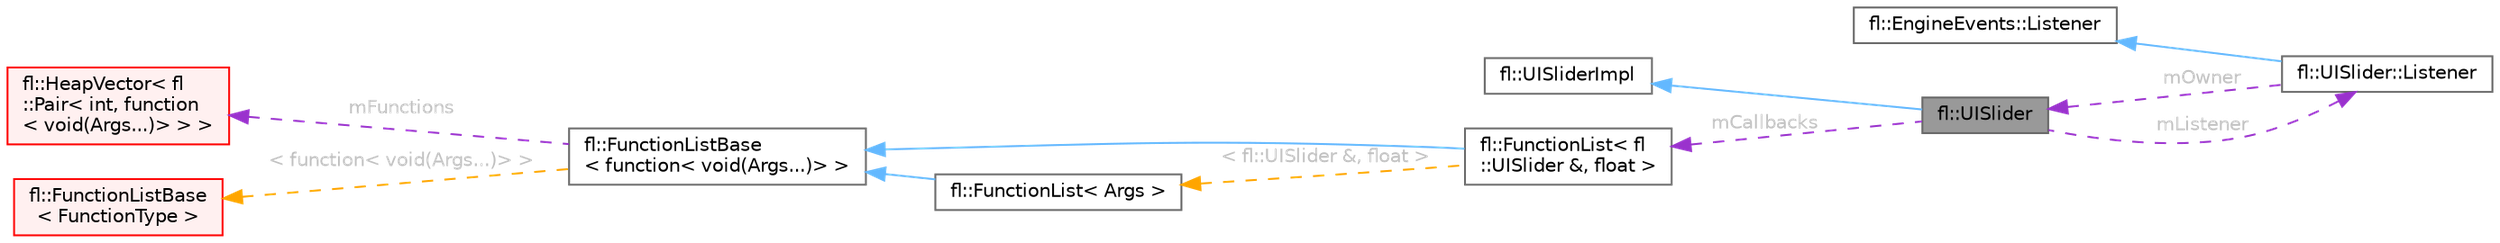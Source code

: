 digraph "fl::UISlider"
{
 // INTERACTIVE_SVG=YES
 // LATEX_PDF_SIZE
  bgcolor="transparent";
  edge [fontname=Helvetica,fontsize=10,labelfontname=Helvetica,labelfontsize=10];
  node [fontname=Helvetica,fontsize=10,shape=box,height=0.2,width=0.4];
  rankdir="LR";
  Node1 [id="Node000001",label="fl::UISlider",height=0.2,width=0.4,color="gray40", fillcolor="grey60", style="filled", fontcolor="black",tooltip=" "];
  Node2 -> Node1 [id="edge1_Node000001_Node000002",dir="back",color="steelblue1",style="solid",tooltip=" "];
  Node2 [id="Node000002",label="fl::UISliderImpl",height=0.2,width=0.4,color="gray40", fillcolor="white", style="filled",URL="$df/d67/classfl_1_1_u_i_slider_impl.html",tooltip=" "];
  Node3 -> Node1 [id="edge2_Node000001_Node000003",dir="back",color="darkorchid3",style="dashed",tooltip=" ",label=" mCallbacks",fontcolor="grey" ];
  Node3 [id="Node000003",label="fl::FunctionList\< fl\l::UISlider &, float \>",height=0.2,width=0.4,color="gray40", fillcolor="white", style="filled",URL="$d1/d5d/classfl_1_1_function_list.html",tooltip=" "];
  Node4 -> Node3 [id="edge3_Node000003_Node000004",dir="back",color="steelblue1",style="solid",tooltip=" "];
  Node4 [id="Node000004",label="fl::FunctionListBase\l\< function\< void(Args...)\> \>",height=0.2,width=0.4,color="gray40", fillcolor="white", style="filled",URL="$d7/de3/classfl_1_1_function_list_base.html",tooltip=" "];
  Node5 -> Node4 [id="edge4_Node000004_Node000005",dir="back",color="darkorchid3",style="dashed",tooltip=" ",label=" mFunctions",fontcolor="grey" ];
  Node5 [id="Node000005",label="fl::HeapVector\< fl\l::Pair\< int, function\l\< void(Args...)\> \> \>",height=0.2,width=0.4,color="red", fillcolor="#FFF0F0", style="filled",URL="$db/ddd/classfl_1_1_heap_vector.html",tooltip=" "];
  Node17 -> Node4 [id="edge5_Node000004_Node000017",dir="back",color="orange",style="dashed",tooltip=" ",label=" \< function\< void(Args...)\> \>",fontcolor="grey" ];
  Node17 [id="Node000017",label="fl::FunctionListBase\l\< FunctionType \>",height=0.2,width=0.4,color="red", fillcolor="#FFF0F0", style="filled",URL="$d7/de3/classfl_1_1_function_list_base.html",tooltip=" "];
  Node22 -> Node3 [id="edge6_Node000003_Node000022",dir="back",color="orange",style="dashed",tooltip=" ",label=" \< fl::UISlider &, float \>",fontcolor="grey" ];
  Node22 [id="Node000022",label="fl::FunctionList\< Args \>",height=0.2,width=0.4,color="gray40", fillcolor="white", style="filled",URL="$d1/d5d/classfl_1_1_function_list.html",tooltip=" "];
  Node4 -> Node22 [id="edge7_Node000022_Node000004",dir="back",color="steelblue1",style="solid",tooltip=" "];
  Node23 -> Node1 [id="edge8_Node000001_Node000023",dir="back",color="darkorchid3",style="dashed",tooltip=" ",label=" mListener",fontcolor="grey" ];
  Node23 [id="Node000023",label="fl::UISlider::Listener",height=0.2,width=0.4,color="gray40", fillcolor="white", style="filled",URL="$da/df8/structfl_1_1_u_i_slider_1_1_listener.html",tooltip=" "];
  Node24 -> Node23 [id="edge9_Node000023_Node000024",dir="back",color="steelblue1",style="solid",tooltip=" "];
  Node24 [id="Node000024",label="fl::EngineEvents::Listener",height=0.2,width=0.4,color="gray40", fillcolor="white", style="filled",URL="$db/da2/classfl_1_1_engine_events_1_1_listener.html",tooltip=" "];
  Node1 -> Node23 [id="edge10_Node000023_Node000001",dir="back",color="darkorchid3",style="dashed",tooltip=" ",label=" mOwner",fontcolor="grey" ];
}
